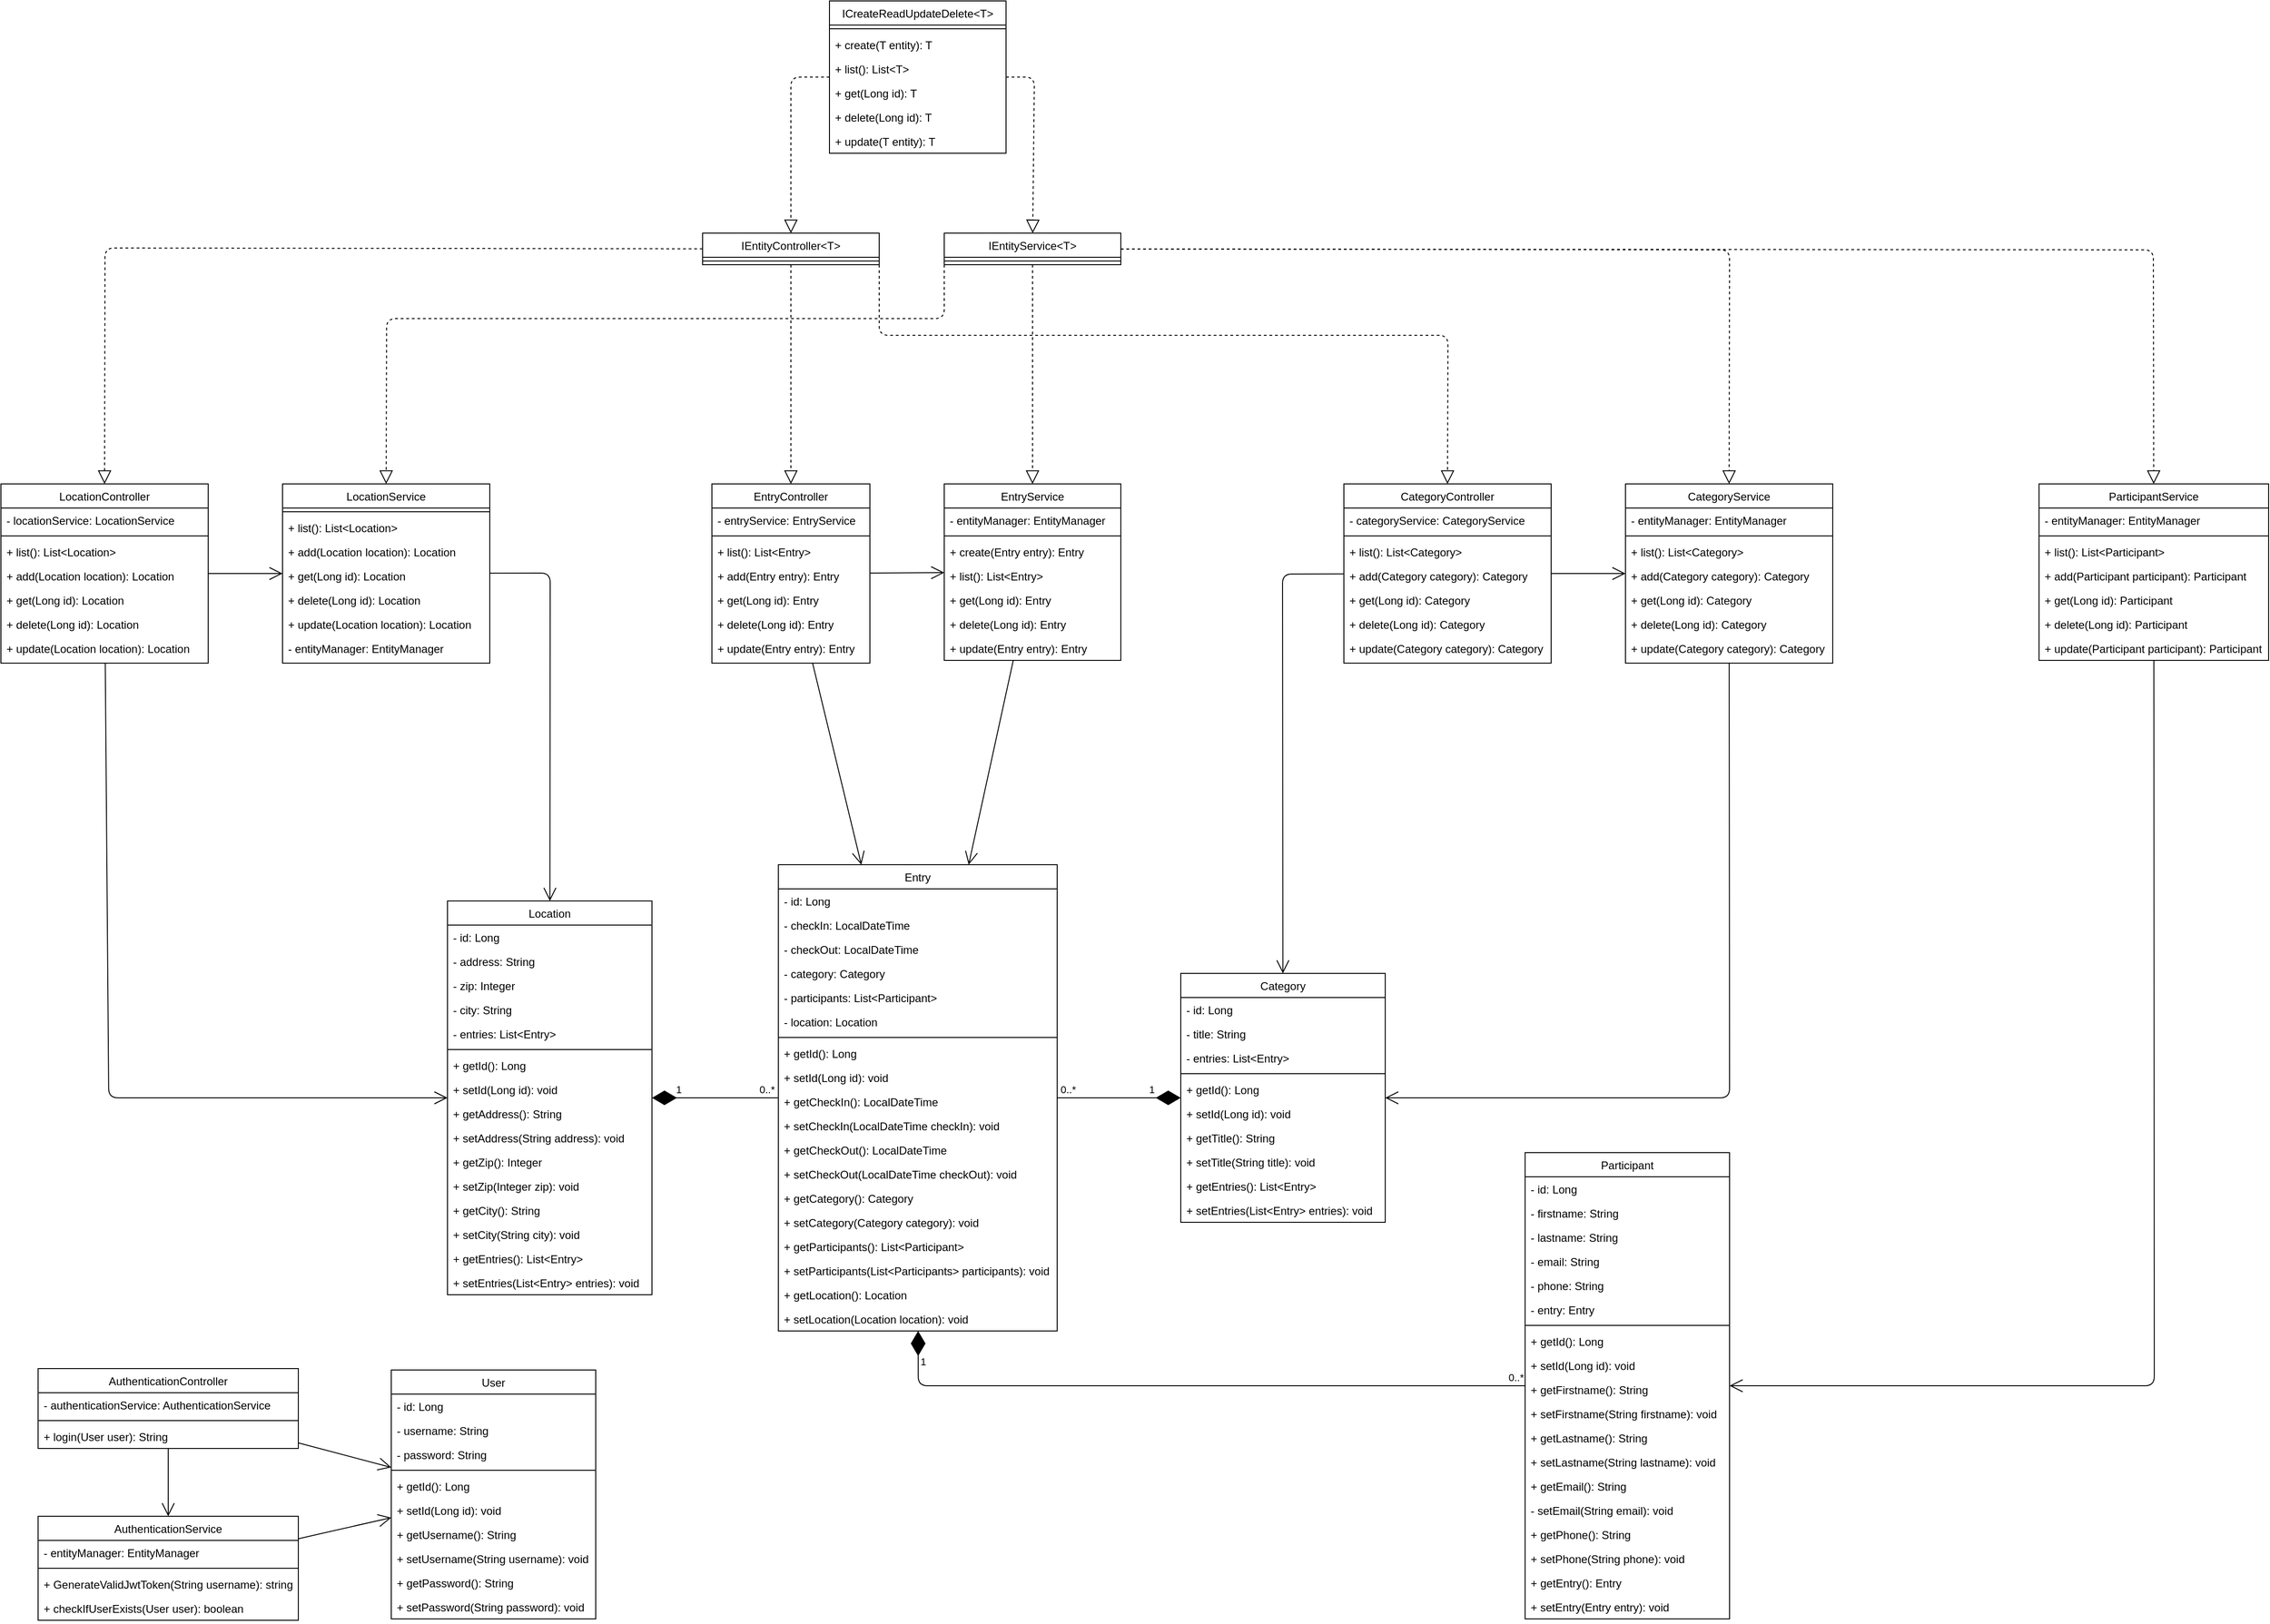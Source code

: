 <mxfile scale="4" border="0">
    <diagram id="C5RBs43oDa-KdzZeNtuy" name="Page-1">
        <mxGraphModel dx="4927" dy="4008" grid="1" gridSize="10" guides="1" tooltips="1" connect="1" arrows="1" fold="1" page="1" pageScale="1" pageWidth="827" pageHeight="1169" background="#ffffff" math="0" shadow="0">
            <root>
                <mxCell id="WIyWlLk6GJQsqaUBKTNV-0"/>
                <mxCell id="WIyWlLk6GJQsqaUBKTNV-1" parent="WIyWlLk6GJQsqaUBKTNV-0"/>
                <mxCell id="zkfFHV4jXpPFQw0GAbJ--0" value="EntryController" style="swimlane;fontStyle=0;align=center;verticalAlign=top;childLayout=stackLayout;horizontal=1;startSize=26;horizontalStack=0;resizeParent=1;resizeLast=0;collapsible=1;marginBottom=0;rounded=0;shadow=0;strokeWidth=1;" parent="WIyWlLk6GJQsqaUBKTNV-1" vertex="1">
                    <mxGeometry x="575" y="-840" width="170" height="193" as="geometry">
                        <mxRectangle x="230" y="140" width="160" height="26" as="alternateBounds"/>
                    </mxGeometry>
                </mxCell>
                <mxCell id="zkfFHV4jXpPFQw0GAbJ--1" value="- entryService: EntryService" style="text;align=left;verticalAlign=top;spacingLeft=4;spacingRight=4;overflow=hidden;rotatable=0;points=[[0,0.5],[1,0.5]];portConstraint=eastwest;" parent="zkfFHV4jXpPFQw0GAbJ--0" vertex="1">
                    <mxGeometry y="26" width="170" height="26" as="geometry"/>
                </mxCell>
                <mxCell id="zkfFHV4jXpPFQw0GAbJ--4" value="" style="line;html=1;strokeWidth=1;align=left;verticalAlign=middle;spacingTop=-1;spacingLeft=3;spacingRight=3;rotatable=0;labelPosition=right;points=[];portConstraint=eastwest;" parent="zkfFHV4jXpPFQw0GAbJ--0" vertex="1">
                    <mxGeometry y="52" width="170" height="8" as="geometry"/>
                </mxCell>
                <mxCell id="zkfFHV4jXpPFQw0GAbJ--5" value="+ list(): List&lt;Entry&gt;" style="text;align=left;verticalAlign=top;spacingLeft=4;spacingRight=4;overflow=hidden;rotatable=0;points=[[0,0.5],[1,0.5]];portConstraint=eastwest;" parent="zkfFHV4jXpPFQw0GAbJ--0" vertex="1">
                    <mxGeometry y="60" width="170" height="26" as="geometry"/>
                </mxCell>
                <mxCell id="VcAm5iufPTOMemJvdvyK-0" value="+ add(Entry entry): Entry" style="text;align=left;verticalAlign=top;spacingLeft=4;spacingRight=4;overflow=hidden;rotatable=0;points=[[0,0.5],[1,0.5]];portConstraint=eastwest;" parent="zkfFHV4jXpPFQw0GAbJ--0" vertex="1">
                    <mxGeometry y="86" width="170" height="26" as="geometry"/>
                </mxCell>
                <mxCell id="112" value="+ get(Long id): Entry" style="text;align=left;verticalAlign=top;spacingLeft=4;spacingRight=4;overflow=hidden;rotatable=0;points=[[0,0.5],[1,0.5]];portConstraint=eastwest;" parent="zkfFHV4jXpPFQw0GAbJ--0" vertex="1">
                    <mxGeometry y="112" width="170" height="26" as="geometry"/>
                </mxCell>
                <mxCell id="111" value="+ delete(Long id): Entry" style="text;align=left;verticalAlign=top;spacingLeft=4;spacingRight=4;overflow=hidden;rotatable=0;points=[[0,0.5],[1,0.5]];portConstraint=eastwest;" parent="zkfFHV4jXpPFQw0GAbJ--0" vertex="1">
                    <mxGeometry y="138" width="170" height="26" as="geometry"/>
                </mxCell>
                <mxCell id="110" value="+ update(Entry entry): Entry" style="text;align=left;verticalAlign=top;spacingLeft=4;spacingRight=4;overflow=hidden;rotatable=0;points=[[0,0.5],[1,0.5]];portConstraint=eastwest;" parent="zkfFHV4jXpPFQw0GAbJ--0" vertex="1">
                    <mxGeometry y="164" width="170" height="26" as="geometry"/>
                </mxCell>
                <mxCell id="zkfFHV4jXpPFQw0GAbJ--6" value="AuthenticationService" style="swimlane;fontStyle=0;align=center;verticalAlign=top;childLayout=stackLayout;horizontal=1;startSize=26;horizontalStack=0;resizeParent=1;resizeLast=0;collapsible=1;marginBottom=0;rounded=0;shadow=0;strokeWidth=1;" parent="WIyWlLk6GJQsqaUBKTNV-1" vertex="1">
                    <mxGeometry x="-150" y="271.5" width="280" height="112" as="geometry">
                        <mxRectangle x="130" y="380" width="160" height="26" as="alternateBounds"/>
                    </mxGeometry>
                </mxCell>
                <mxCell id="90" value="- entityManager: EntityManager&#10;" style="text;align=left;verticalAlign=top;spacingLeft=4;spacingRight=4;overflow=hidden;rotatable=0;points=[[0,0.5],[1,0.5]];portConstraint=eastwest;fontStyle=0" parent="zkfFHV4jXpPFQw0GAbJ--6" vertex="1">
                    <mxGeometry y="26" width="280" height="26" as="geometry"/>
                </mxCell>
                <mxCell id="zkfFHV4jXpPFQw0GAbJ--9" value="" style="line;html=1;strokeWidth=1;align=left;verticalAlign=middle;spacingTop=-1;spacingLeft=3;spacingRight=3;rotatable=0;labelPosition=right;points=[];portConstraint=eastwest;" parent="zkfFHV4jXpPFQw0GAbJ--6" vertex="1">
                    <mxGeometry y="52" width="280" height="8" as="geometry"/>
                </mxCell>
                <mxCell id="zkfFHV4jXpPFQw0GAbJ--10" value="+ GenerateValidJwtToken(String username): string" style="text;align=left;verticalAlign=top;spacingLeft=4;spacingRight=4;overflow=hidden;rotatable=0;points=[[0,0.5],[1,0.5]];portConstraint=eastwest;fontStyle=0" parent="zkfFHV4jXpPFQw0GAbJ--6" vertex="1">
                    <mxGeometry y="60" width="280" height="26" as="geometry"/>
                </mxCell>
                <mxCell id="89" value="+ checkIfUserExists(User user): boolean" style="text;align=left;verticalAlign=top;spacingLeft=4;spacingRight=4;overflow=hidden;rotatable=0;points=[[0,0.5],[1,0.5]];portConstraint=eastwest;fontStyle=0" parent="zkfFHV4jXpPFQw0GAbJ--6" vertex="1">
                    <mxGeometry y="86" width="280" height="26" as="geometry"/>
                </mxCell>
                <mxCell id="zkfFHV4jXpPFQw0GAbJ--13" value="EntryService" style="swimlane;fontStyle=0;align=center;verticalAlign=top;childLayout=stackLayout;horizontal=1;startSize=26;horizontalStack=0;resizeParent=1;resizeLast=0;collapsible=1;marginBottom=0;rounded=0;shadow=0;strokeWidth=1;swimlaneFillColor=#ffffff;" parent="WIyWlLk6GJQsqaUBKTNV-1" vertex="1">
                    <mxGeometry x="825" y="-840" width="190" height="190" as="geometry">
                        <mxRectangle x="340" y="380" width="170" height="26" as="alternateBounds"/>
                    </mxGeometry>
                </mxCell>
                <mxCell id="zkfFHV4jXpPFQw0GAbJ--14" value="- entityManager: EntityManager" style="text;align=left;verticalAlign=top;spacingLeft=4;spacingRight=4;overflow=hidden;rotatable=0;points=[[0,0.5],[1,0.5]];portConstraint=eastwest;" parent="zkfFHV4jXpPFQw0GAbJ--13" vertex="1">
                    <mxGeometry y="26" width="190" height="26" as="geometry"/>
                </mxCell>
                <mxCell id="zkfFHV4jXpPFQw0GAbJ--15" value="" style="line;html=1;strokeWidth=1;align=left;verticalAlign=middle;spacingTop=-1;spacingLeft=3;spacingRight=3;rotatable=0;labelPosition=right;points=[];portConstraint=eastwest;" parent="zkfFHV4jXpPFQw0GAbJ--13" vertex="1">
                    <mxGeometry y="52" width="190" height="8" as="geometry"/>
                </mxCell>
                <mxCell id="VcAm5iufPTOMemJvdvyK-3" value="+ create(Entry entry): Entry" style="text;align=left;verticalAlign=top;spacingLeft=4;spacingRight=4;overflow=hidden;rotatable=0;points=[[0,0.5],[1,0.5]];portConstraint=eastwest;" parent="zkfFHV4jXpPFQw0GAbJ--13" vertex="1">
                    <mxGeometry y="60" width="190" height="26" as="geometry"/>
                </mxCell>
                <mxCell id="VcAm5iufPTOMemJvdvyK-4" value="+ list(): List&lt;Entry&gt;" style="text;align=left;verticalAlign=top;spacingLeft=4;spacingRight=4;overflow=hidden;rotatable=0;points=[[0,0.5],[1,0.5]];portConstraint=eastwest;" parent="zkfFHV4jXpPFQw0GAbJ--13" vertex="1">
                    <mxGeometry y="86" width="190" height="26" as="geometry"/>
                </mxCell>
                <mxCell id="91" value="+ get(Long id): Entry" style="text;align=left;verticalAlign=top;spacingLeft=4;spacingRight=4;overflow=hidden;rotatable=0;points=[[0,0.5],[1,0.5]];portConstraint=eastwest;" parent="zkfFHV4jXpPFQw0GAbJ--13" vertex="1">
                    <mxGeometry y="112" width="190" height="26" as="geometry"/>
                </mxCell>
                <mxCell id="92" value="+ delete(Long id): Entry" style="text;align=left;verticalAlign=top;spacingLeft=4;spacingRight=4;overflow=hidden;rotatable=0;points=[[0,0.5],[1,0.5]];portConstraint=eastwest;" parent="zkfFHV4jXpPFQw0GAbJ--13" vertex="1">
                    <mxGeometry y="138" width="190" height="26" as="geometry"/>
                </mxCell>
                <mxCell id="93" value="+ update(Entry entry): Entry" style="text;align=left;verticalAlign=top;spacingLeft=4;spacingRight=4;overflow=hidden;rotatable=0;points=[[0,0.5],[1,0.5]];portConstraint=eastwest;" parent="zkfFHV4jXpPFQw0GAbJ--13" vertex="1">
                    <mxGeometry y="164" width="190" height="26" as="geometry"/>
                </mxCell>
                <mxCell id="0" value="Category" style="swimlane;fontStyle=0;align=center;verticalAlign=top;childLayout=stackLayout;horizontal=1;startSize=26;horizontalStack=0;resizeParent=1;resizeLast=0;collapsible=1;marginBottom=0;rounded=0;shadow=0;strokeWidth=1;" parent="WIyWlLk6GJQsqaUBKTNV-1" vertex="1">
                    <mxGeometry x="1079.5" y="-313" width="220" height="268" as="geometry">
                        <mxRectangle x="550" y="140" width="160" height="26" as="alternateBounds"/>
                    </mxGeometry>
                </mxCell>
                <mxCell id="1" value="- id: Long" style="text;align=left;verticalAlign=top;spacingLeft=4;spacingRight=4;overflow=hidden;rotatable=0;points=[[0,0.5],[1,0.5]];portConstraint=eastwest;" parent="0" vertex="1">
                    <mxGeometry y="26" width="220" height="26" as="geometry"/>
                </mxCell>
                <mxCell id="2" value="- title: String" style="text;align=left;verticalAlign=top;spacingLeft=4;spacingRight=4;overflow=hidden;rotatable=0;points=[[0,0.5],[1,0.5]];portConstraint=eastwest;rounded=0;shadow=0;html=0;" parent="0" vertex="1">
                    <mxGeometry y="52" width="220" height="26" as="geometry"/>
                </mxCell>
                <mxCell id="3" value="- entries: List&lt;Entry&gt;" style="text;align=left;verticalAlign=top;spacingLeft=4;spacingRight=4;overflow=hidden;rotatable=0;points=[[0,0.5],[1,0.5]];portConstraint=eastwest;rounded=0;shadow=0;html=0;" parent="0" vertex="1">
                    <mxGeometry y="78" width="220" height="26" as="geometry"/>
                </mxCell>
                <mxCell id="4" value="" style="line;html=1;strokeWidth=1;align=left;verticalAlign=middle;spacingTop=-1;spacingLeft=3;spacingRight=3;rotatable=0;labelPosition=right;points=[];portConstraint=eastwest;" parent="0" vertex="1">
                    <mxGeometry y="104" width="220" height="8" as="geometry"/>
                </mxCell>
                <mxCell id="5" value="+ getId(): Long" style="text;align=left;verticalAlign=top;spacingLeft=4;spacingRight=4;overflow=hidden;rotatable=0;points=[[0,0.5],[1,0.5]];portConstraint=eastwest;" parent="0" vertex="1">
                    <mxGeometry y="112" width="220" height="26" as="geometry"/>
                </mxCell>
                <mxCell id="6" value="+ setId(Long id): void" style="text;align=left;verticalAlign=top;spacingLeft=4;spacingRight=4;overflow=hidden;rotatable=0;points=[[0,0.5],[1,0.5]];portConstraint=eastwest;" parent="0" vertex="1">
                    <mxGeometry y="138" width="220" height="26" as="geometry"/>
                </mxCell>
                <mxCell id="7" value="+ getTitle(): String" style="text;align=left;verticalAlign=top;spacingLeft=4;spacingRight=4;overflow=hidden;rotatable=0;points=[[0,0.5],[1,0.5]];portConstraint=eastwest;" parent="0" vertex="1">
                    <mxGeometry y="164" width="220" height="26" as="geometry"/>
                </mxCell>
                <mxCell id="8" value="+ setTitle(String title): void" style="text;align=left;verticalAlign=top;spacingLeft=4;spacingRight=4;overflow=hidden;rotatable=0;points=[[0,0.5],[1,0.5]];portConstraint=eastwest;" parent="0" vertex="1">
                    <mxGeometry y="190" width="220" height="26" as="geometry"/>
                </mxCell>
                <mxCell id="9" value="+ getEntries(): List&lt;Entry&gt;" style="text;align=left;verticalAlign=top;spacingLeft=4;spacingRight=4;overflow=hidden;rotatable=0;points=[[0,0.5],[1,0.5]];portConstraint=eastwest;" parent="0" vertex="1">
                    <mxGeometry y="216" width="220" height="26" as="geometry"/>
                </mxCell>
                <mxCell id="10" value="+ setEntries(List&lt;Entry&gt; entries): void" style="text;align=left;verticalAlign=top;spacingLeft=4;spacingRight=4;overflow=hidden;rotatable=0;points=[[0,0.5],[1,0.5]];portConstraint=eastwest;" parent="0" vertex="1">
                    <mxGeometry y="242" width="220" height="26" as="geometry"/>
                </mxCell>
                <mxCell id="11" value="Entry" style="swimlane;fontStyle=0;align=center;verticalAlign=top;childLayout=stackLayout;horizontal=1;startSize=26;horizontalStack=0;resizeParent=1;resizeLast=0;collapsible=1;marginBottom=0;rounded=0;shadow=0;strokeWidth=1;" parent="WIyWlLk6GJQsqaUBKTNV-1" vertex="1">
                    <mxGeometry x="646.5" y="-430" width="300" height="502" as="geometry">
                        <mxRectangle x="550" y="140" width="160" height="26" as="alternateBounds"/>
                    </mxGeometry>
                </mxCell>
                <mxCell id="12" value="- id: Long" style="text;align=left;verticalAlign=top;spacingLeft=4;spacingRight=4;overflow=hidden;rotatable=0;points=[[0,0.5],[1,0.5]];portConstraint=eastwest;" parent="11" vertex="1">
                    <mxGeometry y="26" width="300" height="26" as="geometry"/>
                </mxCell>
                <mxCell id="13" value="- checkIn: LocalDateTime" style="text;align=left;verticalAlign=top;spacingLeft=4;spacingRight=4;overflow=hidden;rotatable=0;points=[[0,0.5],[1,0.5]];portConstraint=eastwest;rounded=0;shadow=0;html=0;" parent="11" vertex="1">
                    <mxGeometry y="52" width="300" height="26" as="geometry"/>
                </mxCell>
                <mxCell id="14" value="- checkOut: LocalDateTime" style="text;align=left;verticalAlign=top;spacingLeft=4;spacingRight=4;overflow=hidden;rotatable=0;points=[[0,0.5],[1,0.5]];portConstraint=eastwest;rounded=0;shadow=0;html=0;" parent="11" vertex="1">
                    <mxGeometry y="78" width="300" height="26" as="geometry"/>
                </mxCell>
                <mxCell id="15" value="- category: Category" style="text;align=left;verticalAlign=top;spacingLeft=4;spacingRight=4;overflow=hidden;rotatable=0;points=[[0,0.5],[1,0.5]];portConstraint=eastwest;rounded=0;shadow=0;html=0;" parent="11" vertex="1">
                    <mxGeometry y="104" width="300" height="26" as="geometry"/>
                </mxCell>
                <mxCell id="16" value="- participants: List&lt;Participant&gt;" style="text;align=left;verticalAlign=top;spacingLeft=4;spacingRight=4;overflow=hidden;rotatable=0;points=[[0,0.5],[1,0.5]];portConstraint=eastwest;rounded=0;shadow=0;html=0;" parent="11" vertex="1">
                    <mxGeometry y="130" width="300" height="26" as="geometry"/>
                </mxCell>
                <mxCell id="17" value="- location: Location" style="text;align=left;verticalAlign=top;spacingLeft=4;spacingRight=4;overflow=hidden;rotatable=0;points=[[0,0.5],[1,0.5]];portConstraint=eastwest;rounded=0;shadow=0;html=0;" parent="11" vertex="1">
                    <mxGeometry y="156" width="300" height="26" as="geometry"/>
                </mxCell>
                <mxCell id="18" value="" style="line;html=1;strokeWidth=1;align=left;verticalAlign=middle;spacingTop=-1;spacingLeft=3;spacingRight=3;rotatable=0;labelPosition=right;points=[];portConstraint=eastwest;" parent="11" vertex="1">
                    <mxGeometry y="182" width="300" height="8" as="geometry"/>
                </mxCell>
                <mxCell id="19" value="+ getId(): Long" style="text;align=left;verticalAlign=top;spacingLeft=4;spacingRight=4;overflow=hidden;rotatable=0;points=[[0,0.5],[1,0.5]];portConstraint=eastwest;" parent="11" vertex="1">
                    <mxGeometry y="190" width="300" height="26" as="geometry"/>
                </mxCell>
                <mxCell id="20" value="+ setId(Long id): void" style="text;align=left;verticalAlign=top;spacingLeft=4;spacingRight=4;overflow=hidden;rotatable=0;points=[[0,0.5],[1,0.5]];portConstraint=eastwest;" parent="11" vertex="1">
                    <mxGeometry y="216" width="300" height="26" as="geometry"/>
                </mxCell>
                <mxCell id="21" value="+ getCheckIn(): LocalDateTime" style="text;align=left;verticalAlign=top;spacingLeft=4;spacingRight=4;overflow=hidden;rotatable=0;points=[[0,0.5],[1,0.5]];portConstraint=eastwest;" parent="11" vertex="1">
                    <mxGeometry y="242" width="300" height="26" as="geometry"/>
                </mxCell>
                <mxCell id="22" value="+ setCheckIn(LocalDateTime checkIn): void" style="text;align=left;verticalAlign=top;spacingLeft=4;spacingRight=4;overflow=hidden;rotatable=0;points=[[0,0.5],[1,0.5]];portConstraint=eastwest;" parent="11" vertex="1">
                    <mxGeometry y="268" width="300" height="26" as="geometry"/>
                </mxCell>
                <mxCell id="23" value="+ getCheckOut(): LocalDateTime" style="text;align=left;verticalAlign=top;spacingLeft=4;spacingRight=4;overflow=hidden;rotatable=0;points=[[0,0.5],[1,0.5]];portConstraint=eastwest;" parent="11" vertex="1">
                    <mxGeometry y="294" width="300" height="26" as="geometry"/>
                </mxCell>
                <mxCell id="24" value="+ setCheckOut(LocalDateTime checkOut): void" style="text;align=left;verticalAlign=top;spacingLeft=4;spacingRight=4;overflow=hidden;rotatable=0;points=[[0,0.5],[1,0.5]];portConstraint=eastwest;" parent="11" vertex="1">
                    <mxGeometry y="320" width="300" height="26" as="geometry"/>
                </mxCell>
                <mxCell id="25" value="+ getCategory(): Category" style="text;align=left;verticalAlign=top;spacingLeft=4;spacingRight=4;overflow=hidden;rotatable=0;points=[[0,0.5],[1,0.5]];portConstraint=eastwest;" parent="11" vertex="1">
                    <mxGeometry y="346" width="300" height="26" as="geometry"/>
                </mxCell>
                <mxCell id="26" value="+ setCategory(Category category): void" style="text;align=left;verticalAlign=top;spacingLeft=4;spacingRight=4;overflow=hidden;rotatable=0;points=[[0,0.5],[1,0.5]];portConstraint=eastwest;" parent="11" vertex="1">
                    <mxGeometry y="372" width="300" height="26" as="geometry"/>
                </mxCell>
                <mxCell id="27" value="+ getParticipants(): List&lt;Participant&gt;" style="text;align=left;verticalAlign=top;spacingLeft=4;spacingRight=4;overflow=hidden;rotatable=0;points=[[0,0.5],[1,0.5]];portConstraint=eastwest;" parent="11" vertex="1">
                    <mxGeometry y="398" width="300" height="26" as="geometry"/>
                </mxCell>
                <mxCell id="28" value="+ setParticipants(List&lt;Participants&gt; participants): void" style="text;align=left;verticalAlign=top;spacingLeft=4;spacingRight=4;overflow=hidden;rotatable=0;points=[[0,0.5],[1,0.5]];portConstraint=eastwest;" parent="11" vertex="1">
                    <mxGeometry y="424" width="300" height="26" as="geometry"/>
                </mxCell>
                <mxCell id="29" value="+ getLocation(): Location" style="text;align=left;verticalAlign=top;spacingLeft=4;spacingRight=4;overflow=hidden;rotatable=0;points=[[0,0.5],[1,0.5]];portConstraint=eastwest;" parent="11" vertex="1">
                    <mxGeometry y="450" width="300" height="26" as="geometry"/>
                </mxCell>
                <mxCell id="30" value="+ setLocation(Location location): void" style="text;align=left;verticalAlign=top;spacingLeft=4;spacingRight=4;overflow=hidden;rotatable=0;points=[[0,0.5],[1,0.5]];portConstraint=eastwest;" parent="11" vertex="1">
                    <mxGeometry y="476" width="300" height="26" as="geometry"/>
                </mxCell>
                <mxCell id="31" value="Location" style="swimlane;fontStyle=0;align=center;verticalAlign=top;childLayout=stackLayout;horizontal=1;startSize=26;horizontalStack=0;resizeParent=1;resizeLast=0;collapsible=1;marginBottom=0;rounded=0;shadow=0;strokeWidth=1;" parent="WIyWlLk6GJQsqaUBKTNV-1" vertex="1">
                    <mxGeometry x="290.5" y="-391" width="220" height="424" as="geometry">
                        <mxRectangle x="550" y="140" width="160" height="26" as="alternateBounds"/>
                    </mxGeometry>
                </mxCell>
                <mxCell id="32" value="- id: Long" style="text;align=left;verticalAlign=top;spacingLeft=4;spacingRight=4;overflow=hidden;rotatable=0;points=[[0,0.5],[1,0.5]];portConstraint=eastwest;" parent="31" vertex="1">
                    <mxGeometry y="26" width="220" height="26" as="geometry"/>
                </mxCell>
                <mxCell id="33" value="- address: String" style="text;align=left;verticalAlign=top;spacingLeft=4;spacingRight=4;overflow=hidden;rotatable=0;points=[[0,0.5],[1,0.5]];portConstraint=eastwest;rounded=0;shadow=0;html=0;" parent="31" vertex="1">
                    <mxGeometry y="52" width="220" height="26" as="geometry"/>
                </mxCell>
                <mxCell id="34" value="- zip: Integer" style="text;align=left;verticalAlign=top;spacingLeft=4;spacingRight=4;overflow=hidden;rotatable=0;points=[[0,0.5],[1,0.5]];portConstraint=eastwest;rounded=0;shadow=0;html=0;" parent="31" vertex="1">
                    <mxGeometry y="78" width="220" height="26" as="geometry"/>
                </mxCell>
                <mxCell id="35" value="- city: String" style="text;align=left;verticalAlign=top;spacingLeft=4;spacingRight=4;overflow=hidden;rotatable=0;points=[[0,0.5],[1,0.5]];portConstraint=eastwest;rounded=0;shadow=0;html=0;" parent="31" vertex="1">
                    <mxGeometry y="104" width="220" height="26" as="geometry"/>
                </mxCell>
                <mxCell id="36" value="- entries: List&lt;Entry&gt;" style="text;align=left;verticalAlign=top;spacingLeft=4;spacingRight=4;overflow=hidden;rotatable=0;points=[[0,0.5],[1,0.5]];portConstraint=eastwest;rounded=0;shadow=0;html=0;" parent="31" vertex="1">
                    <mxGeometry y="130" width="220" height="26" as="geometry"/>
                </mxCell>
                <mxCell id="37" value="" style="line;html=1;strokeWidth=1;align=left;verticalAlign=middle;spacingTop=-1;spacingLeft=3;spacingRight=3;rotatable=0;labelPosition=right;points=[];portConstraint=eastwest;" parent="31" vertex="1">
                    <mxGeometry y="156" width="220" height="8" as="geometry"/>
                </mxCell>
                <mxCell id="38" value="+ getId(): Long" style="text;align=left;verticalAlign=top;spacingLeft=4;spacingRight=4;overflow=hidden;rotatable=0;points=[[0,0.5],[1,0.5]];portConstraint=eastwest;" parent="31" vertex="1">
                    <mxGeometry y="164" width="220" height="26" as="geometry"/>
                </mxCell>
                <mxCell id="39" value="+ setId(Long id): void" style="text;align=left;verticalAlign=top;spacingLeft=4;spacingRight=4;overflow=hidden;rotatable=0;points=[[0,0.5],[1,0.5]];portConstraint=eastwest;" parent="31" vertex="1">
                    <mxGeometry y="190" width="220" height="26" as="geometry"/>
                </mxCell>
                <mxCell id="40" value="+ getAddress(): String" style="text;align=left;verticalAlign=top;spacingLeft=4;spacingRight=4;overflow=hidden;rotatable=0;points=[[0,0.5],[1,0.5]];portConstraint=eastwest;" parent="31" vertex="1">
                    <mxGeometry y="216" width="220" height="26" as="geometry"/>
                </mxCell>
                <mxCell id="41" value="+ setAddress(String address): void" style="text;align=left;verticalAlign=top;spacingLeft=4;spacingRight=4;overflow=hidden;rotatable=0;points=[[0,0.5],[1,0.5]];portConstraint=eastwest;" parent="31" vertex="1">
                    <mxGeometry y="242" width="220" height="26" as="geometry"/>
                </mxCell>
                <mxCell id="42" value="+ getZip(): Integer" style="text;align=left;verticalAlign=top;spacingLeft=4;spacingRight=4;overflow=hidden;rotatable=0;points=[[0,0.5],[1,0.5]];portConstraint=eastwest;" parent="31" vertex="1">
                    <mxGeometry y="268" width="220" height="26" as="geometry"/>
                </mxCell>
                <mxCell id="43" value="+ setZip(Integer zip): void" style="text;align=left;verticalAlign=top;spacingLeft=4;spacingRight=4;overflow=hidden;rotatable=0;points=[[0,0.5],[1,0.5]];portConstraint=eastwest;" parent="31" vertex="1">
                    <mxGeometry y="294" width="220" height="26" as="geometry"/>
                </mxCell>
                <mxCell id="44" value="+ getCity(): String" style="text;align=left;verticalAlign=top;spacingLeft=4;spacingRight=4;overflow=hidden;rotatable=0;points=[[0,0.5],[1,0.5]];portConstraint=eastwest;" parent="31" vertex="1">
                    <mxGeometry y="320" width="220" height="26" as="geometry"/>
                </mxCell>
                <mxCell id="45" value="+ setCity(String city): void" style="text;align=left;verticalAlign=top;spacingLeft=4;spacingRight=4;overflow=hidden;rotatable=0;points=[[0,0.5],[1,0.5]];portConstraint=eastwest;" parent="31" vertex="1">
                    <mxGeometry y="346" width="220" height="26" as="geometry"/>
                </mxCell>
                <mxCell id="46" value="+ getEntries(): List&lt;Entry&gt;" style="text;align=left;verticalAlign=top;spacingLeft=4;spacingRight=4;overflow=hidden;rotatable=0;points=[[0,0.5],[1,0.5]];portConstraint=eastwest;" parent="31" vertex="1">
                    <mxGeometry y="372" width="220" height="26" as="geometry"/>
                </mxCell>
                <mxCell id="47" value="+ setEntries(List&lt;Entry&gt; entries): void" style="text;align=left;verticalAlign=top;spacingLeft=4;spacingRight=4;overflow=hidden;rotatable=0;points=[[0,0.5],[1,0.5]];portConstraint=eastwest;" parent="31" vertex="1">
                    <mxGeometry y="398" width="220" height="26" as="geometry"/>
                </mxCell>
                <mxCell id="49" value="User" style="swimlane;fontStyle=0;align=center;verticalAlign=top;childLayout=stackLayout;horizontal=1;startSize=26;horizontalStack=0;resizeParent=1;resizeLast=0;collapsible=1;marginBottom=0;rounded=0;shadow=0;strokeWidth=1;" parent="WIyWlLk6GJQsqaUBKTNV-1" vertex="1">
                    <mxGeometry x="230" y="114" width="220" height="268" as="geometry">
                        <mxRectangle x="550" y="140" width="160" height="26" as="alternateBounds"/>
                    </mxGeometry>
                </mxCell>
                <mxCell id="50" value="- id: Long" style="text;align=left;verticalAlign=top;spacingLeft=4;spacingRight=4;overflow=hidden;rotatable=0;points=[[0,0.5],[1,0.5]];portConstraint=eastwest;" parent="49" vertex="1">
                    <mxGeometry y="26" width="220" height="26" as="geometry"/>
                </mxCell>
                <mxCell id="51" value="- username: String" style="text;align=left;verticalAlign=top;spacingLeft=4;spacingRight=4;overflow=hidden;rotatable=0;points=[[0,0.5],[1,0.5]];portConstraint=eastwest;rounded=0;shadow=0;html=0;" parent="49" vertex="1">
                    <mxGeometry y="52" width="220" height="26" as="geometry"/>
                </mxCell>
                <mxCell id="52" value="- password: String" style="text;align=left;verticalAlign=top;spacingLeft=4;spacingRight=4;overflow=hidden;rotatable=0;points=[[0,0.5],[1,0.5]];portConstraint=eastwest;rounded=0;shadow=0;html=0;" parent="49" vertex="1">
                    <mxGeometry y="78" width="220" height="26" as="geometry"/>
                </mxCell>
                <mxCell id="53" value="" style="line;html=1;strokeWidth=1;align=left;verticalAlign=middle;spacingTop=-1;spacingLeft=3;spacingRight=3;rotatable=0;labelPosition=right;points=[];portConstraint=eastwest;" parent="49" vertex="1">
                    <mxGeometry y="104" width="220" height="8" as="geometry"/>
                </mxCell>
                <mxCell id="54" value="+ getId(): Long" style="text;align=left;verticalAlign=top;spacingLeft=4;spacingRight=4;overflow=hidden;rotatable=0;points=[[0,0.5],[1,0.5]];portConstraint=eastwest;" parent="49" vertex="1">
                    <mxGeometry y="112" width="220" height="26" as="geometry"/>
                </mxCell>
                <mxCell id="55" value="+ setId(Long id): void" style="text;align=left;verticalAlign=top;spacingLeft=4;spacingRight=4;overflow=hidden;rotatable=0;points=[[0,0.5],[1,0.5]];portConstraint=eastwest;" parent="49" vertex="1">
                    <mxGeometry y="138" width="220" height="26" as="geometry"/>
                </mxCell>
                <mxCell id="56" value="+ getUsername(): String" style="text;align=left;verticalAlign=top;spacingLeft=4;spacingRight=4;overflow=hidden;rotatable=0;points=[[0,0.5],[1,0.5]];portConstraint=eastwest;" parent="49" vertex="1">
                    <mxGeometry y="164" width="220" height="26" as="geometry"/>
                </mxCell>
                <mxCell id="57" value="+ setUsername(String username): void" style="text;align=left;verticalAlign=top;spacingLeft=4;spacingRight=4;overflow=hidden;rotatable=0;points=[[0,0.5],[1,0.5]];portConstraint=eastwest;" parent="49" vertex="1">
                    <mxGeometry y="190" width="220" height="26" as="geometry"/>
                </mxCell>
                <mxCell id="58" value="+ getPassword(): String" style="text;align=left;verticalAlign=top;spacingLeft=4;spacingRight=4;overflow=hidden;rotatable=0;points=[[0,0.5],[1,0.5]];portConstraint=eastwest;" parent="49" vertex="1">
                    <mxGeometry y="216" width="220" height="26" as="geometry"/>
                </mxCell>
                <mxCell id="59" value="+ setPassword(String password): void" style="text;align=left;verticalAlign=top;spacingLeft=4;spacingRight=4;overflow=hidden;rotatable=0;points=[[0,0.5],[1,0.5]];portConstraint=eastwest;" parent="49" vertex="1">
                    <mxGeometry y="242" width="220" height="26" as="geometry"/>
                </mxCell>
                <mxCell id="60" value="Participant" style="swimlane;fontStyle=0;align=center;verticalAlign=top;childLayout=stackLayout;horizontal=1;startSize=26;horizontalStack=0;resizeParent=1;resizeLast=0;collapsible=1;marginBottom=0;rounded=0;shadow=0;strokeWidth=1;" parent="WIyWlLk6GJQsqaUBKTNV-1" vertex="1">
                    <mxGeometry x="1450" y="-120" width="220" height="502" as="geometry">
                        <mxRectangle x="550" y="140" width="160" height="26" as="alternateBounds"/>
                    </mxGeometry>
                </mxCell>
                <mxCell id="61" value="- id: Long" style="text;align=left;verticalAlign=top;spacingLeft=4;spacingRight=4;overflow=hidden;rotatable=0;points=[[0,0.5],[1,0.5]];portConstraint=eastwest;" parent="60" vertex="1">
                    <mxGeometry y="26" width="220" height="26" as="geometry"/>
                </mxCell>
                <mxCell id="62" value="- firstname: String" style="text;align=left;verticalAlign=top;spacingLeft=4;spacingRight=4;overflow=hidden;rotatable=0;points=[[0,0.5],[1,0.5]];portConstraint=eastwest;rounded=0;shadow=0;html=0;" parent="60" vertex="1">
                    <mxGeometry y="52" width="220" height="26" as="geometry"/>
                </mxCell>
                <mxCell id="63" value="- lastname: String" style="text;align=left;verticalAlign=top;spacingLeft=4;spacingRight=4;overflow=hidden;rotatable=0;points=[[0,0.5],[1,0.5]];portConstraint=eastwest;rounded=0;shadow=0;html=0;" parent="60" vertex="1">
                    <mxGeometry y="78" width="220" height="26" as="geometry"/>
                </mxCell>
                <mxCell id="64" value="- email: String" style="text;align=left;verticalAlign=top;spacingLeft=4;spacingRight=4;overflow=hidden;rotatable=0;points=[[0,0.5],[1,0.5]];portConstraint=eastwest;rounded=0;shadow=0;html=0;" parent="60" vertex="1">
                    <mxGeometry y="104" width="220" height="26" as="geometry"/>
                </mxCell>
                <mxCell id="65" value="- phone: String" style="text;align=left;verticalAlign=top;spacingLeft=4;spacingRight=4;overflow=hidden;rotatable=0;points=[[0,0.5],[1,0.5]];portConstraint=eastwest;rounded=0;shadow=0;html=0;" parent="60" vertex="1">
                    <mxGeometry y="130" width="220" height="26" as="geometry"/>
                </mxCell>
                <mxCell id="66" value="- entry: Entry" style="text;align=left;verticalAlign=top;spacingLeft=4;spacingRight=4;overflow=hidden;rotatable=0;points=[[0,0.5],[1,0.5]];portConstraint=eastwest;rounded=0;shadow=0;html=0;" parent="60" vertex="1">
                    <mxGeometry y="156" width="220" height="26" as="geometry"/>
                </mxCell>
                <mxCell id="67" value="" style="line;html=1;strokeWidth=1;align=left;verticalAlign=middle;spacingTop=-1;spacingLeft=3;spacingRight=3;rotatable=0;labelPosition=right;points=[];portConstraint=eastwest;" parent="60" vertex="1">
                    <mxGeometry y="182" width="220" height="8" as="geometry"/>
                </mxCell>
                <mxCell id="68" value="+ getId(): Long" style="text;align=left;verticalAlign=top;spacingLeft=4;spacingRight=4;overflow=hidden;rotatable=0;points=[[0,0.5],[1,0.5]];portConstraint=eastwest;" parent="60" vertex="1">
                    <mxGeometry y="190" width="220" height="26" as="geometry"/>
                </mxCell>
                <mxCell id="69" value="+ setId(Long id): void" style="text;align=left;verticalAlign=top;spacingLeft=4;spacingRight=4;overflow=hidden;rotatable=0;points=[[0,0.5],[1,0.5]];portConstraint=eastwest;" parent="60" vertex="1">
                    <mxGeometry y="216" width="220" height="26" as="geometry"/>
                </mxCell>
                <mxCell id="70" value="+ getFirstname(): String" style="text;align=left;verticalAlign=top;spacingLeft=4;spacingRight=4;overflow=hidden;rotatable=0;points=[[0,0.5],[1,0.5]];portConstraint=eastwest;" parent="60" vertex="1">
                    <mxGeometry y="242" width="220" height="26" as="geometry"/>
                </mxCell>
                <mxCell id="71" value="+ setFirstname(String firstname): void" style="text;align=left;verticalAlign=top;spacingLeft=4;spacingRight=4;overflow=hidden;rotatable=0;points=[[0,0.5],[1,0.5]];portConstraint=eastwest;" parent="60" vertex="1">
                    <mxGeometry y="268" width="220" height="26" as="geometry"/>
                </mxCell>
                <mxCell id="72" value="+ getLastname(): String" style="text;align=left;verticalAlign=top;spacingLeft=4;spacingRight=4;overflow=hidden;rotatable=0;points=[[0,0.5],[1,0.5]];portConstraint=eastwest;" parent="60" vertex="1">
                    <mxGeometry y="294" width="220" height="26" as="geometry"/>
                </mxCell>
                <mxCell id="73" value="+ setLastname(String lastname): void" style="text;align=left;verticalAlign=top;spacingLeft=4;spacingRight=4;overflow=hidden;rotatable=0;points=[[0,0.5],[1,0.5]];portConstraint=eastwest;" parent="60" vertex="1">
                    <mxGeometry y="320" width="220" height="26" as="geometry"/>
                </mxCell>
                <mxCell id="74" value="+ getEmail(): String" style="text;align=left;verticalAlign=top;spacingLeft=4;spacingRight=4;overflow=hidden;rotatable=0;points=[[0,0.5],[1,0.5]];portConstraint=eastwest;" parent="60" vertex="1">
                    <mxGeometry y="346" width="220" height="26" as="geometry"/>
                </mxCell>
                <mxCell id="75" value="- setEmail(String email): void" style="text;align=left;verticalAlign=top;spacingLeft=4;spacingRight=4;overflow=hidden;rotatable=0;points=[[0,0.5],[1,0.5]];portConstraint=eastwest;" parent="60" vertex="1">
                    <mxGeometry y="372" width="220" height="26" as="geometry"/>
                </mxCell>
                <mxCell id="76" value="+ getPhone(): String" style="text;align=left;verticalAlign=top;spacingLeft=4;spacingRight=4;overflow=hidden;rotatable=0;points=[[0,0.5],[1,0.5]];portConstraint=eastwest;" parent="60" vertex="1">
                    <mxGeometry y="398" width="220" height="26" as="geometry"/>
                </mxCell>
                <mxCell id="77" value="+ setPhone(String phone): void" style="text;align=left;verticalAlign=top;spacingLeft=4;spacingRight=4;overflow=hidden;rotatable=0;points=[[0,0.5],[1,0.5]];portConstraint=eastwest;" parent="60" vertex="1">
                    <mxGeometry y="424" width="220" height="26" as="geometry"/>
                </mxCell>
                <mxCell id="78" value="+ getEntry(): Entry" style="text;align=left;verticalAlign=top;spacingLeft=4;spacingRight=4;overflow=hidden;rotatable=0;points=[[0,0.5],[1,0.5]];portConstraint=eastwest;" parent="60" vertex="1">
                    <mxGeometry y="450" width="220" height="26" as="geometry"/>
                </mxCell>
                <mxCell id="79" value="+ setEntry(Entry entry): void" style="text;align=left;verticalAlign=top;spacingLeft=4;spacingRight=4;overflow=hidden;rotatable=0;points=[[0,0.5],[1,0.5]];portConstraint=eastwest;" parent="60" vertex="1">
                    <mxGeometry y="476" width="220" height="26" as="geometry"/>
                </mxCell>
                <mxCell id="102" value="IEntityController&lt;T&gt;" style="swimlane;fontStyle=0;align=center;verticalAlign=top;childLayout=stackLayout;horizontal=1;startSize=26;horizontalStack=0;resizeParent=1;resizeLast=0;collapsible=1;marginBottom=0;rounded=0;shadow=0;strokeWidth=1;swimlaneFillColor=#ffffff;" parent="WIyWlLk6GJQsqaUBKTNV-1" vertex="1">
                    <mxGeometry x="565" y="-1110" width="190" height="34" as="geometry">
                        <mxRectangle x="340" y="380" width="170" height="26" as="alternateBounds"/>
                    </mxGeometry>
                </mxCell>
                <mxCell id="104" value="" style="line;html=1;strokeWidth=1;align=left;verticalAlign=middle;spacingTop=-1;spacingLeft=3;spacingRight=3;rotatable=0;labelPosition=right;points=[];portConstraint=eastwest;" parent="102" vertex="1">
                    <mxGeometry y="26" width="190" height="8" as="geometry"/>
                </mxCell>
                <mxCell id="113" value="CategoryController" style="swimlane;fontStyle=0;align=center;verticalAlign=top;childLayout=stackLayout;horizontal=1;startSize=26;horizontalStack=0;resizeParent=1;resizeLast=0;collapsible=1;marginBottom=0;rounded=0;shadow=0;strokeWidth=1;" parent="WIyWlLk6GJQsqaUBKTNV-1" vertex="1">
                    <mxGeometry x="1255" y="-840" width="223" height="193" as="geometry">
                        <mxRectangle x="230" y="140" width="160" height="26" as="alternateBounds"/>
                    </mxGeometry>
                </mxCell>
                <mxCell id="114" value="- categoryService: CategoryService" style="text;align=left;verticalAlign=top;spacingLeft=4;spacingRight=4;overflow=hidden;rotatable=0;points=[[0,0.5],[1,0.5]];portConstraint=eastwest;" parent="113" vertex="1">
                    <mxGeometry y="26" width="223" height="26" as="geometry"/>
                </mxCell>
                <mxCell id="115" value="" style="line;html=1;strokeWidth=1;align=left;verticalAlign=middle;spacingTop=-1;spacingLeft=3;spacingRight=3;rotatable=0;labelPosition=right;points=[];portConstraint=eastwest;" parent="113" vertex="1">
                    <mxGeometry y="52" width="223" height="8" as="geometry"/>
                </mxCell>
                <mxCell id="116" value="+ list(): List&lt;Category&gt;" style="text;align=left;verticalAlign=top;spacingLeft=4;spacingRight=4;overflow=hidden;rotatable=0;points=[[0,0.5],[1,0.5]];portConstraint=eastwest;" parent="113" vertex="1">
                    <mxGeometry y="60" width="223" height="26" as="geometry"/>
                </mxCell>
                <mxCell id="117" value="+ add(Category category): Category" style="text;align=left;verticalAlign=top;spacingLeft=4;spacingRight=4;overflow=hidden;rotatable=0;points=[[0,0.5],[1,0.5]];portConstraint=eastwest;" parent="113" vertex="1">
                    <mxGeometry y="86" width="223" height="26" as="geometry"/>
                </mxCell>
                <mxCell id="118" value="+ get(Long id): Category" style="text;align=left;verticalAlign=top;spacingLeft=4;spacingRight=4;overflow=hidden;rotatable=0;points=[[0,0.5],[1,0.5]];portConstraint=eastwest;" parent="113" vertex="1">
                    <mxGeometry y="112" width="223" height="26" as="geometry"/>
                </mxCell>
                <mxCell id="119" value="+ delete(Long id): Category" style="text;align=left;verticalAlign=top;spacingLeft=4;spacingRight=4;overflow=hidden;rotatable=0;points=[[0,0.5],[1,0.5]];portConstraint=eastwest;" parent="113" vertex="1">
                    <mxGeometry y="138" width="223" height="26" as="geometry"/>
                </mxCell>
                <mxCell id="120" value="+ update(Category category): Category" style="text;align=left;verticalAlign=top;spacingLeft=4;spacingRight=4;overflow=hidden;rotatable=0;points=[[0,0.5],[1,0.5]];portConstraint=eastwest;" parent="113" vertex="1">
                    <mxGeometry y="164" width="223" height="26" as="geometry"/>
                </mxCell>
                <mxCell id="121" value="LocationController" style="swimlane;fontStyle=0;align=center;verticalAlign=top;childLayout=stackLayout;horizontal=1;startSize=26;horizontalStack=0;resizeParent=1;resizeLast=0;collapsible=1;marginBottom=0;rounded=0;shadow=0;strokeWidth=1;" parent="WIyWlLk6GJQsqaUBKTNV-1" vertex="1">
                    <mxGeometry x="-190" y="-840" width="223" height="193" as="geometry">
                        <mxRectangle x="230" y="140" width="160" height="26" as="alternateBounds"/>
                    </mxGeometry>
                </mxCell>
                <mxCell id="122" value="- locationService: LocationService" style="text;align=left;verticalAlign=top;spacingLeft=4;spacingRight=4;overflow=hidden;rotatable=0;points=[[0,0.5],[1,0.5]];portConstraint=eastwest;" parent="121" vertex="1">
                    <mxGeometry y="26" width="223" height="26" as="geometry"/>
                </mxCell>
                <mxCell id="123" value="" style="line;html=1;strokeWidth=1;align=left;verticalAlign=middle;spacingTop=-1;spacingLeft=3;spacingRight=3;rotatable=0;labelPosition=right;points=[];portConstraint=eastwest;" parent="121" vertex="1">
                    <mxGeometry y="52" width="223" height="8" as="geometry"/>
                </mxCell>
                <mxCell id="124" value="+ list(): List&lt;Location&gt;" style="text;align=left;verticalAlign=top;spacingLeft=4;spacingRight=4;overflow=hidden;rotatable=0;points=[[0,0.5],[1,0.5]];portConstraint=eastwest;" parent="121" vertex="1">
                    <mxGeometry y="60" width="223" height="26" as="geometry"/>
                </mxCell>
                <mxCell id="125" value="+ add(Location location): Location" style="text;align=left;verticalAlign=top;spacingLeft=4;spacingRight=4;overflow=hidden;rotatable=0;points=[[0,0.5],[1,0.5]];portConstraint=eastwest;" parent="121" vertex="1">
                    <mxGeometry y="86" width="223" height="26" as="geometry"/>
                </mxCell>
                <mxCell id="126" value="+ get(Long id): Location" style="text;align=left;verticalAlign=top;spacingLeft=4;spacingRight=4;overflow=hidden;rotatable=0;points=[[0,0.5],[1,0.5]];portConstraint=eastwest;" parent="121" vertex="1">
                    <mxGeometry y="112" width="223" height="26" as="geometry"/>
                </mxCell>
                <mxCell id="127" value="+ delete(Long id): Location" style="text;align=left;verticalAlign=top;spacingLeft=4;spacingRight=4;overflow=hidden;rotatable=0;points=[[0,0.5],[1,0.5]];portConstraint=eastwest;" parent="121" vertex="1">
                    <mxGeometry y="138" width="223" height="26" as="geometry"/>
                </mxCell>
                <mxCell id="128" value="+ update(Location location): Location" style="text;align=left;verticalAlign=top;spacingLeft=4;spacingRight=4;overflow=hidden;rotatable=0;points=[[0,0.5],[1,0.5]];portConstraint=eastwest;" parent="121" vertex="1">
                    <mxGeometry y="164" width="223" height="26" as="geometry"/>
                </mxCell>
                <mxCell id="129" value="LocationService" style="swimlane;fontStyle=0;align=center;verticalAlign=top;childLayout=stackLayout;horizontal=1;startSize=26;horizontalStack=0;resizeParent=1;resizeLast=0;collapsible=1;marginBottom=0;rounded=0;shadow=0;strokeWidth=1;" parent="WIyWlLk6GJQsqaUBKTNV-1" vertex="1">
                    <mxGeometry x="113" y="-840" width="223" height="193" as="geometry">
                        <mxRectangle x="230" y="140" width="160" height="26" as="alternateBounds"/>
                    </mxGeometry>
                </mxCell>
                <mxCell id="131" value="" style="line;html=1;strokeWidth=1;align=left;verticalAlign=middle;spacingTop=-1;spacingLeft=3;spacingRight=3;rotatable=0;labelPosition=right;points=[];portConstraint=eastwest;" parent="129" vertex="1">
                    <mxGeometry y="26" width="223" height="8" as="geometry"/>
                </mxCell>
                <mxCell id="132" value="+ list(): List&lt;Location&gt;" style="text;align=left;verticalAlign=top;spacingLeft=4;spacingRight=4;overflow=hidden;rotatable=0;points=[[0,0.5],[1,0.5]];portConstraint=eastwest;" parent="129" vertex="1">
                    <mxGeometry y="34" width="223" height="26" as="geometry"/>
                </mxCell>
                <mxCell id="133" value="+ add(Location location): Location" style="text;align=left;verticalAlign=top;spacingLeft=4;spacingRight=4;overflow=hidden;rotatable=0;points=[[0,0.5],[1,0.5]];portConstraint=eastwest;" parent="129" vertex="1">
                    <mxGeometry y="60" width="223" height="26" as="geometry"/>
                </mxCell>
                <mxCell id="134" value="+ get(Long id): Location" style="text;align=left;verticalAlign=top;spacingLeft=4;spacingRight=4;overflow=hidden;rotatable=0;points=[[0,0.5],[1,0.5]];portConstraint=eastwest;" parent="129" vertex="1">
                    <mxGeometry y="86" width="223" height="26" as="geometry"/>
                </mxCell>
                <mxCell id="135" value="+ delete(Long id): Location" style="text;align=left;verticalAlign=top;spacingLeft=4;spacingRight=4;overflow=hidden;rotatable=0;points=[[0,0.5],[1,0.5]];portConstraint=eastwest;" parent="129" vertex="1">
                    <mxGeometry y="112" width="223" height="26" as="geometry"/>
                </mxCell>
                <mxCell id="136" value="+ update(Location location): Location" style="text;align=left;verticalAlign=top;spacingLeft=4;spacingRight=4;overflow=hidden;rotatable=0;points=[[0,0.5],[1,0.5]];portConstraint=eastwest;" parent="129" vertex="1">
                    <mxGeometry y="138" width="223" height="26" as="geometry"/>
                </mxCell>
                <mxCell id="130" value="- entityManager: EntityManager" style="text;align=left;verticalAlign=top;spacingLeft=4;spacingRight=4;overflow=hidden;rotatable=0;points=[[0,0.5],[1,0.5]];portConstraint=eastwest;" parent="129" vertex="1">
                    <mxGeometry y="164" width="223" height="26" as="geometry"/>
                </mxCell>
                <mxCell id="138" value="CategoryService" style="swimlane;fontStyle=0;align=center;verticalAlign=top;childLayout=stackLayout;horizontal=1;startSize=26;horizontalStack=0;resizeParent=1;resizeLast=0;collapsible=1;marginBottom=0;rounded=0;shadow=0;strokeWidth=1;" parent="WIyWlLk6GJQsqaUBKTNV-1" vertex="1">
                    <mxGeometry x="1558" y="-840" width="223" height="193" as="geometry">
                        <mxRectangle x="230" y="140" width="160" height="26" as="alternateBounds"/>
                    </mxGeometry>
                </mxCell>
                <mxCell id="139" value="- entityManager: EntityManager" style="text;align=left;verticalAlign=top;spacingLeft=4;spacingRight=4;overflow=hidden;rotatable=0;points=[[0,0.5],[1,0.5]];portConstraint=eastwest;" parent="138" vertex="1">
                    <mxGeometry y="26" width="223" height="26" as="geometry"/>
                </mxCell>
                <mxCell id="140" value="" style="line;html=1;strokeWidth=1;align=left;verticalAlign=middle;spacingTop=-1;spacingLeft=3;spacingRight=3;rotatable=0;labelPosition=right;points=[];portConstraint=eastwest;" parent="138" vertex="1">
                    <mxGeometry y="52" width="223" height="8" as="geometry"/>
                </mxCell>
                <mxCell id="141" value="+ list(): List&lt;Category&gt;" style="text;align=left;verticalAlign=top;spacingLeft=4;spacingRight=4;overflow=hidden;rotatable=0;points=[[0,0.5],[1,0.5]];portConstraint=eastwest;" parent="138" vertex="1">
                    <mxGeometry y="60" width="223" height="26" as="geometry"/>
                </mxCell>
                <mxCell id="142" value="+ add(Category category): Category" style="text;align=left;verticalAlign=top;spacingLeft=4;spacingRight=4;overflow=hidden;rotatable=0;points=[[0,0.5],[1,0.5]];portConstraint=eastwest;" parent="138" vertex="1">
                    <mxGeometry y="86" width="223" height="26" as="geometry"/>
                </mxCell>
                <mxCell id="143" value="+ get(Long id): Category" style="text;align=left;verticalAlign=top;spacingLeft=4;spacingRight=4;overflow=hidden;rotatable=0;points=[[0,0.5],[1,0.5]];portConstraint=eastwest;" parent="138" vertex="1">
                    <mxGeometry y="112" width="223" height="26" as="geometry"/>
                </mxCell>
                <mxCell id="144" value="+ delete(Long id): Category" style="text;align=left;verticalAlign=top;spacingLeft=4;spacingRight=4;overflow=hidden;rotatable=0;points=[[0,0.5],[1,0.5]];portConstraint=eastwest;" parent="138" vertex="1">
                    <mxGeometry y="138" width="223" height="26" as="geometry"/>
                </mxCell>
                <mxCell id="145" value="+ update(Category category): Category" style="text;align=left;verticalAlign=top;spacingLeft=4;spacingRight=4;overflow=hidden;rotatable=0;points=[[0,0.5],[1,0.5]];portConstraint=eastwest;" parent="138" vertex="1">
                    <mxGeometry y="164" width="223" height="26" as="geometry"/>
                </mxCell>
                <mxCell id="148" value="" style="endArrow=block;dashed=1;endFill=0;endSize=12;html=1;entryX=0.5;entryY=0;entryDx=0;entryDy=0;" parent="WIyWlLk6GJQsqaUBKTNV-1" source="102" target="121" edge="1">
                    <mxGeometry width="160" relative="1" as="geometry">
                        <mxPoint x="460" y="-1086" as="sourcePoint"/>
                        <mxPoint x="630" y="-900" as="targetPoint"/>
                        <Array as="points">
                            <mxPoint x="-78" y="-1094"/>
                        </Array>
                    </mxGeometry>
                </mxCell>
                <mxCell id="149" value="" style="endArrow=block;dashed=1;endFill=0;endSize=12;html=1;entryX=0.5;entryY=0;entryDx=0;entryDy=0;exitX=0;exitY=1;exitDx=0;exitDy=0;" parent="WIyWlLk6GJQsqaUBKTNV-1" source="200" target="129" edge="1">
                    <mxGeometry width="160" relative="1" as="geometry">
                        <mxPoint x="520" y="-920" as="sourcePoint"/>
                        <mxPoint x="970" y="-900" as="targetPoint"/>
                        <Array as="points">
                            <mxPoint x="825" y="-1018"/>
                            <mxPoint x="225" y="-1018"/>
                        </Array>
                    </mxGeometry>
                </mxCell>
                <mxCell id="150" value="" style="endArrow=block;dashed=1;endFill=0;endSize=12;html=1;entryX=0.5;entryY=0;entryDx=0;entryDy=0;" parent="WIyWlLk6GJQsqaUBKTNV-1" source="200" target="zkfFHV4jXpPFQw0GAbJ--13" edge="1">
                    <mxGeometry width="160" relative="1" as="geometry">
                        <mxPoint x="840" y="-960" as="sourcePoint"/>
                        <mxPoint x="780" y="-820" as="targetPoint"/>
                        <Array as="points">
                            <mxPoint x="920" y="-1018"/>
                        </Array>
                    </mxGeometry>
                </mxCell>
                <mxCell id="151" value="" style="endArrow=block;dashed=1;endFill=0;endSize=12;html=1;entryX=0.5;entryY=0;entryDx=0;entryDy=0;" parent="WIyWlLk6GJQsqaUBKTNV-1" source="102" target="zkfFHV4jXpPFQw0GAbJ--0" edge="1">
                    <mxGeometry width="160" relative="1" as="geometry">
                        <mxPoint x="730" y="-910" as="sourcePoint"/>
                        <mxPoint x="510" y="-820" as="targetPoint"/>
                        <Array as="points">
                            <mxPoint x="660" y="-1018"/>
                        </Array>
                    </mxGeometry>
                </mxCell>
                <mxCell id="152" value="" style="endArrow=block;dashed=1;endFill=0;endSize=12;html=1;entryX=0.5;entryY=0;entryDx=0;entryDy=0;exitX=1;exitY=1;exitDx=0;exitDy=0;" parent="WIyWlLk6GJQsqaUBKTNV-1" source="102" target="113" edge="1">
                    <mxGeometry width="160" relative="1" as="geometry">
                        <mxPoint x="1110" y="-980" as="sourcePoint"/>
                        <mxPoint x="1130" y="-840" as="targetPoint"/>
                        <Array as="points">
                            <mxPoint x="755" y="-1000"/>
                            <mxPoint x="1367" y="-1000"/>
                        </Array>
                    </mxGeometry>
                </mxCell>
                <mxCell id="153" value="" style="endArrow=block;dashed=1;endFill=0;endSize=12;html=1;entryX=0.5;entryY=0;entryDx=0;entryDy=0;" parent="WIyWlLk6GJQsqaUBKTNV-1" source="200" target="138" edge="1">
                    <mxGeometry width="160" relative="1" as="geometry">
                        <mxPoint x="1170" y="-1100" as="sourcePoint"/>
                        <mxPoint x="1340" y="-840" as="targetPoint"/>
                        <Array as="points">
                            <mxPoint x="1670" y="-1092"/>
                        </Array>
                    </mxGeometry>
                </mxCell>
                <mxCell id="161" value="" style="endArrow=open;endFill=1;endSize=12;html=1;" parent="WIyWlLk6GJQsqaUBKTNV-1" source="121" target="129" edge="1">
                    <mxGeometry width="160" relative="1" as="geometry">
                        <mxPoint x="35" y="-600" as="sourcePoint"/>
                        <mxPoint x="75" y="-860" as="targetPoint"/>
                    </mxGeometry>
                </mxCell>
                <mxCell id="162" value="" style="endArrow=open;endFill=1;endSize=12;html=1;" parent="WIyWlLk6GJQsqaUBKTNV-1" source="113" target="138" edge="1">
                    <mxGeometry width="160" relative="1" as="geometry">
                        <mxPoint x="1420" y="-690" as="sourcePoint"/>
                        <mxPoint x="1580" y="-690" as="targetPoint"/>
                    </mxGeometry>
                </mxCell>
                <mxCell id="163" value="" style="endArrow=open;endFill=1;endSize=12;html=1;" parent="WIyWlLk6GJQsqaUBKTNV-1" source="zkfFHV4jXpPFQw0GAbJ--0" target="zkfFHV4jXpPFQw0GAbJ--13" edge="1">
                    <mxGeometry width="160" relative="1" as="geometry">
                        <mxPoint x="745" y="-710" as="sourcePoint"/>
                        <mxPoint x="905" y="-710" as="targetPoint"/>
                    </mxGeometry>
                </mxCell>
                <mxCell id="167" value="" style="endArrow=diamondThin;endFill=1;endSize=24;html=1;" parent="WIyWlLk6GJQsqaUBKTNV-1" source="11" target="31" edge="1">
                    <mxGeometry width="160" relative="1" as="geometry">
                        <mxPoint x="579.5" y="-170" as="sourcePoint"/>
                        <mxPoint x="739.5" y="-170" as="targetPoint"/>
                    </mxGeometry>
                </mxCell>
                <mxCell id="168" value="1" style="edgeLabel;html=1;align=center;verticalAlign=middle;resizable=0;points=[];fontColor=#000000;" parent="167" vertex="1" connectable="0">
                    <mxGeometry x="0.539" y="-2" relative="1" as="geometry">
                        <mxPoint x="-3" y="-7" as="offset"/>
                    </mxGeometry>
                </mxCell>
                <mxCell id="169" value="0..*" style="edgeLabel;html=1;align=center;verticalAlign=middle;resizable=0;points=[];fontColor=#000000;" parent="167" vertex="1" connectable="0">
                    <mxGeometry x="-0.833" y="-2" relative="1" as="geometry">
                        <mxPoint x="-1" y="-7" as="offset"/>
                    </mxGeometry>
                </mxCell>
                <mxCell id="170" value="" style="endArrow=diamondThin;endFill=1;endSize=24;html=1;fontColor=#000000;strokeColor=#000000;" parent="WIyWlLk6GJQsqaUBKTNV-1" source="60" target="11" edge="1">
                    <mxGeometry x="0.431" y="-11" width="160" relative="1" as="geometry">
                        <mxPoint x="919.5" y="-260" as="sourcePoint"/>
                        <mxPoint x="1079.5" y="-260" as="targetPoint"/>
                        <Array as="points">
                            <mxPoint x="797" y="131"/>
                        </Array>
                        <mxPoint as="offset"/>
                    </mxGeometry>
                </mxCell>
                <mxCell id="171" value="1" style="edgeLabel;html=1;align=center;verticalAlign=middle;resizable=0;points=[];fontColor=#000000;" parent="170" vertex="1" connectable="0">
                    <mxGeometry x="0.243" relative="1" as="geometry">
                        <mxPoint x="-206" y="-26" as="offset"/>
                    </mxGeometry>
                </mxCell>
                <mxCell id="172" value="0..*" style="edgeLabel;html=1;align=center;verticalAlign=middle;resizable=0;points=[];fontColor=#000000;" parent="170" vertex="1" connectable="0">
                    <mxGeometry x="-0.726" relative="1" as="geometry">
                        <mxPoint x="87" y="-9" as="offset"/>
                    </mxGeometry>
                </mxCell>
                <mxCell id="173" value="" style="endArrow=diamondThin;endFill=1;endSize=24;html=1;fontColor=#000000;strokeColor=#000000;" parent="WIyWlLk6GJQsqaUBKTNV-1" source="11" target="0" edge="1">
                    <mxGeometry width="160" relative="1" as="geometry">
                        <mxPoint x="709.5" y="-560" as="sourcePoint"/>
                        <mxPoint x="869.5" y="-560" as="targetPoint"/>
                    </mxGeometry>
                </mxCell>
                <mxCell id="174" value="0..*" style="edgeLabel;html=1;align=center;verticalAlign=middle;resizable=0;points=[];fontColor=#000000;" parent="173" vertex="1" connectable="0">
                    <mxGeometry x="-0.695" y="-1" relative="1" as="geometry">
                        <mxPoint x="-9" y="-10" as="offset"/>
                    </mxGeometry>
                </mxCell>
                <mxCell id="175" value="1" style="edgeLabel;html=1;align=center;verticalAlign=middle;resizable=0;points=[];fontColor=#000000;" parent="173" vertex="1" connectable="0">
                    <mxGeometry x="0.253" y="-2" relative="1" as="geometry">
                        <mxPoint x="18" y="-11" as="offset"/>
                    </mxGeometry>
                </mxCell>
                <mxCell id="177" value="" style="endArrow=open;endFill=1;endSize=12;html=1;fontColor=#000000;strokeColor=#000000;" parent="WIyWlLk6GJQsqaUBKTNV-1" source="zkfFHV4jXpPFQw0GAbJ--6" target="49" edge="1">
                    <mxGeometry width="160" relative="1" as="geometry">
                        <mxPoint x="-30" y="382" as="sourcePoint"/>
                        <mxPoint x="250" y="64" as="targetPoint"/>
                    </mxGeometry>
                </mxCell>
                <mxCell id="181" value="" style="endArrow=open;endFill=1;endSize=12;html=1;fontColor=#000000;strokeColor=#000000;" parent="WIyWlLk6GJQsqaUBKTNV-1" source="zkfFHV4jXpPFQw0GAbJ--0" target="11" edge="1">
                    <mxGeometry width="160" relative="1" as="geometry">
                        <mxPoint x="570" y="-670" as="sourcePoint"/>
                        <mxPoint x="800" y="-500" as="targetPoint"/>
                    </mxGeometry>
                </mxCell>
                <mxCell id="182" value="" style="endArrow=open;endFill=1;endSize=12;html=1;fontColor=#000000;strokeColor=#000000;" parent="WIyWlLk6GJQsqaUBKTNV-1" source="zkfFHV4jXpPFQw0GAbJ--13" target="11" edge="1">
                    <mxGeometry width="160" relative="1" as="geometry">
                        <mxPoint x="650" y="-600" as="sourcePoint"/>
                        <mxPoint x="810" y="-600" as="targetPoint"/>
                    </mxGeometry>
                </mxCell>
                <mxCell id="183" value="" style="endArrow=open;endFill=1;endSize=12;html=1;fontColor=#000000;strokeColor=#000000;" parent="WIyWlLk6GJQsqaUBKTNV-1" source="129" target="31" edge="1">
                    <mxGeometry width="160" relative="1" as="geometry">
                        <mxPoint x="270" y="-620" as="sourcePoint"/>
                        <mxPoint x="430" y="-620" as="targetPoint"/>
                        <Array as="points">
                            <mxPoint x="401" y="-744"/>
                        </Array>
                    </mxGeometry>
                </mxCell>
                <mxCell id="184" value="" style="endArrow=open;endFill=1;endSize=12;html=1;fontColor=#000000;strokeColor=#000000;" parent="WIyWlLk6GJQsqaUBKTNV-1" source="121" target="31" edge="1">
                    <mxGeometry width="160" relative="1" as="geometry">
                        <mxPoint x="80" y="-560" as="sourcePoint"/>
                        <mxPoint x="370" y="-380" as="targetPoint"/>
                        <Array as="points">
                            <mxPoint x="-74" y="-179"/>
                        </Array>
                    </mxGeometry>
                </mxCell>
                <mxCell id="185" value="" style="endArrow=open;endFill=1;endSize=12;html=1;fontColor=#000000;strokeColor=#000000;" parent="WIyWlLk6GJQsqaUBKTNV-1" source="113" target="0" edge="1">
                    <mxGeometry width="160" relative="1" as="geometry">
                        <mxPoint x="1170" y="-420" as="sourcePoint"/>
                        <mxPoint x="1230" y="-300" as="targetPoint"/>
                        <Array as="points">
                            <mxPoint x="1189" y="-743"/>
                        </Array>
                    </mxGeometry>
                </mxCell>
                <mxCell id="186" value="" style="endArrow=open;endFill=1;endSize=12;html=1;fontColor=#000000;strokeColor=#000000;" parent="WIyWlLk6GJQsqaUBKTNV-1" source="138" target="0" edge="1">
                    <mxGeometry width="160" relative="1" as="geometry">
                        <mxPoint x="1350" y="-450" as="sourcePoint"/>
                        <mxPoint x="1290" y="-360" as="targetPoint"/>
                        <Array as="points">
                            <mxPoint x="1670" y="-179"/>
                        </Array>
                    </mxGeometry>
                </mxCell>
                <mxCell id="187" value="AuthenticationController" style="swimlane;fontStyle=0;align=center;verticalAlign=top;childLayout=stackLayout;horizontal=1;startSize=26;horizontalStack=0;resizeParent=1;resizeLast=0;collapsible=1;marginBottom=0;rounded=0;shadow=0;strokeWidth=1;" parent="WIyWlLk6GJQsqaUBKTNV-1" vertex="1">
                    <mxGeometry x="-150" y="112.5" width="280" height="86" as="geometry">
                        <mxRectangle x="130" y="380" width="160" height="26" as="alternateBounds"/>
                    </mxGeometry>
                </mxCell>
                <mxCell id="188" value="- authenticationService: AuthenticationService" style="text;align=left;verticalAlign=top;spacingLeft=4;spacingRight=4;overflow=hidden;rotatable=0;points=[[0,0.5],[1,0.5]];portConstraint=eastwest;fontStyle=0" parent="187" vertex="1">
                    <mxGeometry y="26" width="280" height="26" as="geometry"/>
                </mxCell>
                <mxCell id="189" value="" style="line;html=1;strokeWidth=1;align=left;verticalAlign=middle;spacingTop=-1;spacingLeft=3;spacingRight=3;rotatable=0;labelPosition=right;points=[];portConstraint=eastwest;" parent="187" vertex="1">
                    <mxGeometry y="52" width="280" height="8" as="geometry"/>
                </mxCell>
                <mxCell id="190" value="+ login(User user): String" style="text;align=left;verticalAlign=top;spacingLeft=4;spacingRight=4;overflow=hidden;rotatable=0;points=[[0,0.5],[1,0.5]];portConstraint=eastwest;fontStyle=0" parent="187" vertex="1">
                    <mxGeometry y="60" width="280" height="26" as="geometry"/>
                </mxCell>
                <mxCell id="192" value="" style="endArrow=open;endFill=1;endSize=12;html=1;" parent="WIyWlLk6GJQsqaUBKTNV-1" source="187" target="zkfFHV4jXpPFQw0GAbJ--6" edge="1">
                    <mxGeometry width="160" relative="1" as="geometry">
                        <mxPoint x="-30" y="149.5" as="sourcePoint"/>
                        <mxPoint x="130" y="149.5" as="targetPoint"/>
                    </mxGeometry>
                </mxCell>
                <mxCell id="193" value="ICreateReadUpdateDelete&lt;T&gt;" style="swimlane;fontStyle=0;align=center;verticalAlign=top;childLayout=stackLayout;horizontal=1;startSize=26;horizontalStack=0;resizeParent=1;resizeLast=0;collapsible=1;marginBottom=0;rounded=0;shadow=0;strokeWidth=1;swimlaneFillColor=#ffffff;" parent="WIyWlLk6GJQsqaUBKTNV-1" vertex="1">
                    <mxGeometry x="701.5" y="-1360" width="190" height="164" as="geometry">
                        <mxRectangle x="340" y="380" width="170" height="26" as="alternateBounds"/>
                    </mxGeometry>
                </mxCell>
                <mxCell id="194" value="" style="line;html=1;strokeWidth=1;align=left;verticalAlign=middle;spacingTop=-1;spacingLeft=3;spacingRight=3;rotatable=0;labelPosition=right;points=[];portConstraint=eastwest;" parent="193" vertex="1">
                    <mxGeometry y="26" width="190" height="8" as="geometry"/>
                </mxCell>
                <mxCell id="195" value="+ create(T entity): T" style="text;align=left;verticalAlign=top;spacingLeft=4;spacingRight=4;overflow=hidden;rotatable=0;points=[[0,0.5],[1,0.5]];portConstraint=eastwest;" parent="193" vertex="1">
                    <mxGeometry y="34" width="190" height="26" as="geometry"/>
                </mxCell>
                <mxCell id="196" value="+ list(): List&lt;T&gt;" style="text;align=left;verticalAlign=top;spacingLeft=4;spacingRight=4;overflow=hidden;rotatable=0;points=[[0,0.5],[1,0.5]];portConstraint=eastwest;" parent="193" vertex="1">
                    <mxGeometry y="60" width="190" height="26" as="geometry"/>
                </mxCell>
                <mxCell id="197" value="+ get(Long id): T" style="text;align=left;verticalAlign=top;spacingLeft=4;spacingRight=4;overflow=hidden;rotatable=0;points=[[0,0.5],[1,0.5]];portConstraint=eastwest;" parent="193" vertex="1">
                    <mxGeometry y="86" width="190" height="26" as="geometry"/>
                </mxCell>
                <mxCell id="198" value="+ delete(Long id): T" style="text;align=left;verticalAlign=top;spacingLeft=4;spacingRight=4;overflow=hidden;rotatable=0;points=[[0,0.5],[1,0.5]];portConstraint=eastwest;" parent="193" vertex="1">
                    <mxGeometry y="112" width="190" height="26" as="geometry"/>
                </mxCell>
                <mxCell id="199" value="+ update(T entity): T" style="text;align=left;verticalAlign=top;spacingLeft=4;spacingRight=4;overflow=hidden;rotatable=0;points=[[0,0.5],[1,0.5]];portConstraint=eastwest;" parent="193" vertex="1">
                    <mxGeometry y="138" width="190" height="26" as="geometry"/>
                </mxCell>
                <mxCell id="200" value="IEntityService&lt;T&gt;" style="swimlane;fontStyle=0;align=center;verticalAlign=top;childLayout=stackLayout;horizontal=1;startSize=26;horizontalStack=0;resizeParent=1;resizeLast=0;collapsible=1;marginBottom=0;rounded=0;shadow=0;strokeWidth=1;swimlaneFillColor=#ffffff;" parent="WIyWlLk6GJQsqaUBKTNV-1" vertex="1">
                    <mxGeometry x="825" y="-1110" width="190" height="34" as="geometry">
                        <mxRectangle x="340" y="380" width="170" height="26" as="alternateBounds"/>
                    </mxGeometry>
                </mxCell>
                <mxCell id="201" value="" style="line;html=1;strokeWidth=1;align=left;verticalAlign=middle;spacingTop=-1;spacingLeft=3;spacingRight=3;rotatable=0;labelPosition=right;points=[];portConstraint=eastwest;" parent="200" vertex="1">
                    <mxGeometry y="26" width="190" height="8" as="geometry"/>
                </mxCell>
                <mxCell id="204" value="" style="endArrow=block;dashed=1;endFill=0;endSize=12;html=1;" parent="WIyWlLk6GJQsqaUBKTNV-1" source="193" target="102" edge="1">
                    <mxGeometry width="160" relative="1" as="geometry">
                        <mxPoint x="340" y="-1150" as="sourcePoint"/>
                        <mxPoint x="660" y="-1140" as="targetPoint"/>
                        <Array as="points">
                            <mxPoint x="660" y="-1278"/>
                        </Array>
                    </mxGeometry>
                </mxCell>
                <mxCell id="205" value="" style="endArrow=block;dashed=1;endFill=0;endSize=12;html=1;" parent="WIyWlLk6GJQsqaUBKTNV-1" source="193" target="200" edge="1">
                    <mxGeometry width="160" relative="1" as="geometry">
                        <mxPoint x="820" y="-1170" as="sourcePoint"/>
                        <mxPoint x="980" y="-1170" as="targetPoint"/>
                        <Array as="points">
                            <mxPoint x="922" y="-1278"/>
                        </Array>
                    </mxGeometry>
                </mxCell>
                <mxCell id="207" value="" style="endArrow=open;endFill=1;endSize=12;html=1;" parent="WIyWlLk6GJQsqaUBKTNV-1" source="187" target="49" edge="1">
                    <mxGeometry width="160" relative="1" as="geometry">
                        <mxPoint x="110" y="240" as="sourcePoint"/>
                        <mxPoint x="320" y="90" as="targetPoint"/>
                    </mxGeometry>
                </mxCell>
                <mxCell id="208" value="ParticipantService" style="swimlane;fontStyle=0;align=center;verticalAlign=top;childLayout=stackLayout;horizontal=1;startSize=26;horizontalStack=0;resizeParent=1;resizeLast=0;collapsible=1;marginBottom=0;rounded=0;shadow=0;strokeWidth=1;" vertex="1" parent="WIyWlLk6GJQsqaUBKTNV-1">
                    <mxGeometry x="2003" y="-840" width="247" height="190" as="geometry">
                        <mxRectangle x="230" y="140" width="160" height="26" as="alternateBounds"/>
                    </mxGeometry>
                </mxCell>
                <mxCell id="209" value="- entityManager: EntityManager" style="text;align=left;verticalAlign=top;spacingLeft=4;spacingRight=4;overflow=hidden;rotatable=0;points=[[0,0.5],[1,0.5]];portConstraint=eastwest;" vertex="1" parent="208">
                    <mxGeometry y="26" width="247" height="26" as="geometry"/>
                </mxCell>
                <mxCell id="210" value="" style="line;html=1;strokeWidth=1;align=left;verticalAlign=middle;spacingTop=-1;spacingLeft=3;spacingRight=3;rotatable=0;labelPosition=right;points=[];portConstraint=eastwest;" vertex="1" parent="208">
                    <mxGeometry y="52" width="247" height="8" as="geometry"/>
                </mxCell>
                <mxCell id="211" value="+ list(): List&lt;Participant&gt;" style="text;align=left;verticalAlign=top;spacingLeft=4;spacingRight=4;overflow=hidden;rotatable=0;points=[[0,0.5],[1,0.5]];portConstraint=eastwest;" vertex="1" parent="208">
                    <mxGeometry y="60" width="247" height="26" as="geometry"/>
                </mxCell>
                <mxCell id="212" value="+ add(Participant participant): Participant" style="text;align=left;verticalAlign=top;spacingLeft=4;spacingRight=4;overflow=hidden;rotatable=0;points=[[0,0.5],[1,0.5]];portConstraint=eastwest;" vertex="1" parent="208">
                    <mxGeometry y="86" width="247" height="26" as="geometry"/>
                </mxCell>
                <mxCell id="213" value="+ get(Long id): Participant" style="text;align=left;verticalAlign=top;spacingLeft=4;spacingRight=4;overflow=hidden;rotatable=0;points=[[0,0.5],[1,0.5]];portConstraint=eastwest;" vertex="1" parent="208">
                    <mxGeometry y="112" width="247" height="26" as="geometry"/>
                </mxCell>
                <mxCell id="214" value="+ delete(Long id): Participant" style="text;align=left;verticalAlign=top;spacingLeft=4;spacingRight=4;overflow=hidden;rotatable=0;points=[[0,0.5],[1,0.5]];portConstraint=eastwest;" vertex="1" parent="208">
                    <mxGeometry y="138" width="247" height="26" as="geometry"/>
                </mxCell>
                <mxCell id="215" value="+ update(Participant participant): Participant" style="text;align=left;verticalAlign=top;spacingLeft=4;spacingRight=4;overflow=hidden;rotatable=0;points=[[0,0.5],[1,0.5]];portConstraint=eastwest;" vertex="1" parent="208">
                    <mxGeometry y="164" width="247" height="26" as="geometry"/>
                </mxCell>
                <mxCell id="217" value="" style="endArrow=block;dashed=1;endFill=0;endSize=12;html=1;" edge="1" parent="WIyWlLk6GJQsqaUBKTNV-1" source="200" target="208">
                    <mxGeometry width="160" relative="1" as="geometry">
                        <mxPoint x="1025" y="-1082.873" as="sourcePoint"/>
                        <mxPoint x="2100" y="-870" as="targetPoint"/>
                        <Array as="points">
                            <mxPoint x="2126" y="-1092"/>
                        </Array>
                    </mxGeometry>
                </mxCell>
                <mxCell id="218" value="" style="endArrow=open;endFill=1;endSize=12;html=1;fontColor=#000000;strokeColor=#000000;" edge="1" parent="WIyWlLk6GJQsqaUBKTNV-1" source="208" target="60">
                    <mxGeometry width="160" relative="1" as="geometry">
                        <mxPoint x="1940" y="-760" as="sourcePoint"/>
                        <mxPoint x="1720" y="-90" as="targetPoint"/>
                        <Array as="points">
                            <mxPoint x="2127" y="131"/>
                        </Array>
                    </mxGeometry>
                </mxCell>
            </root>
        </mxGraphModel>
    </diagram>
</mxfile>